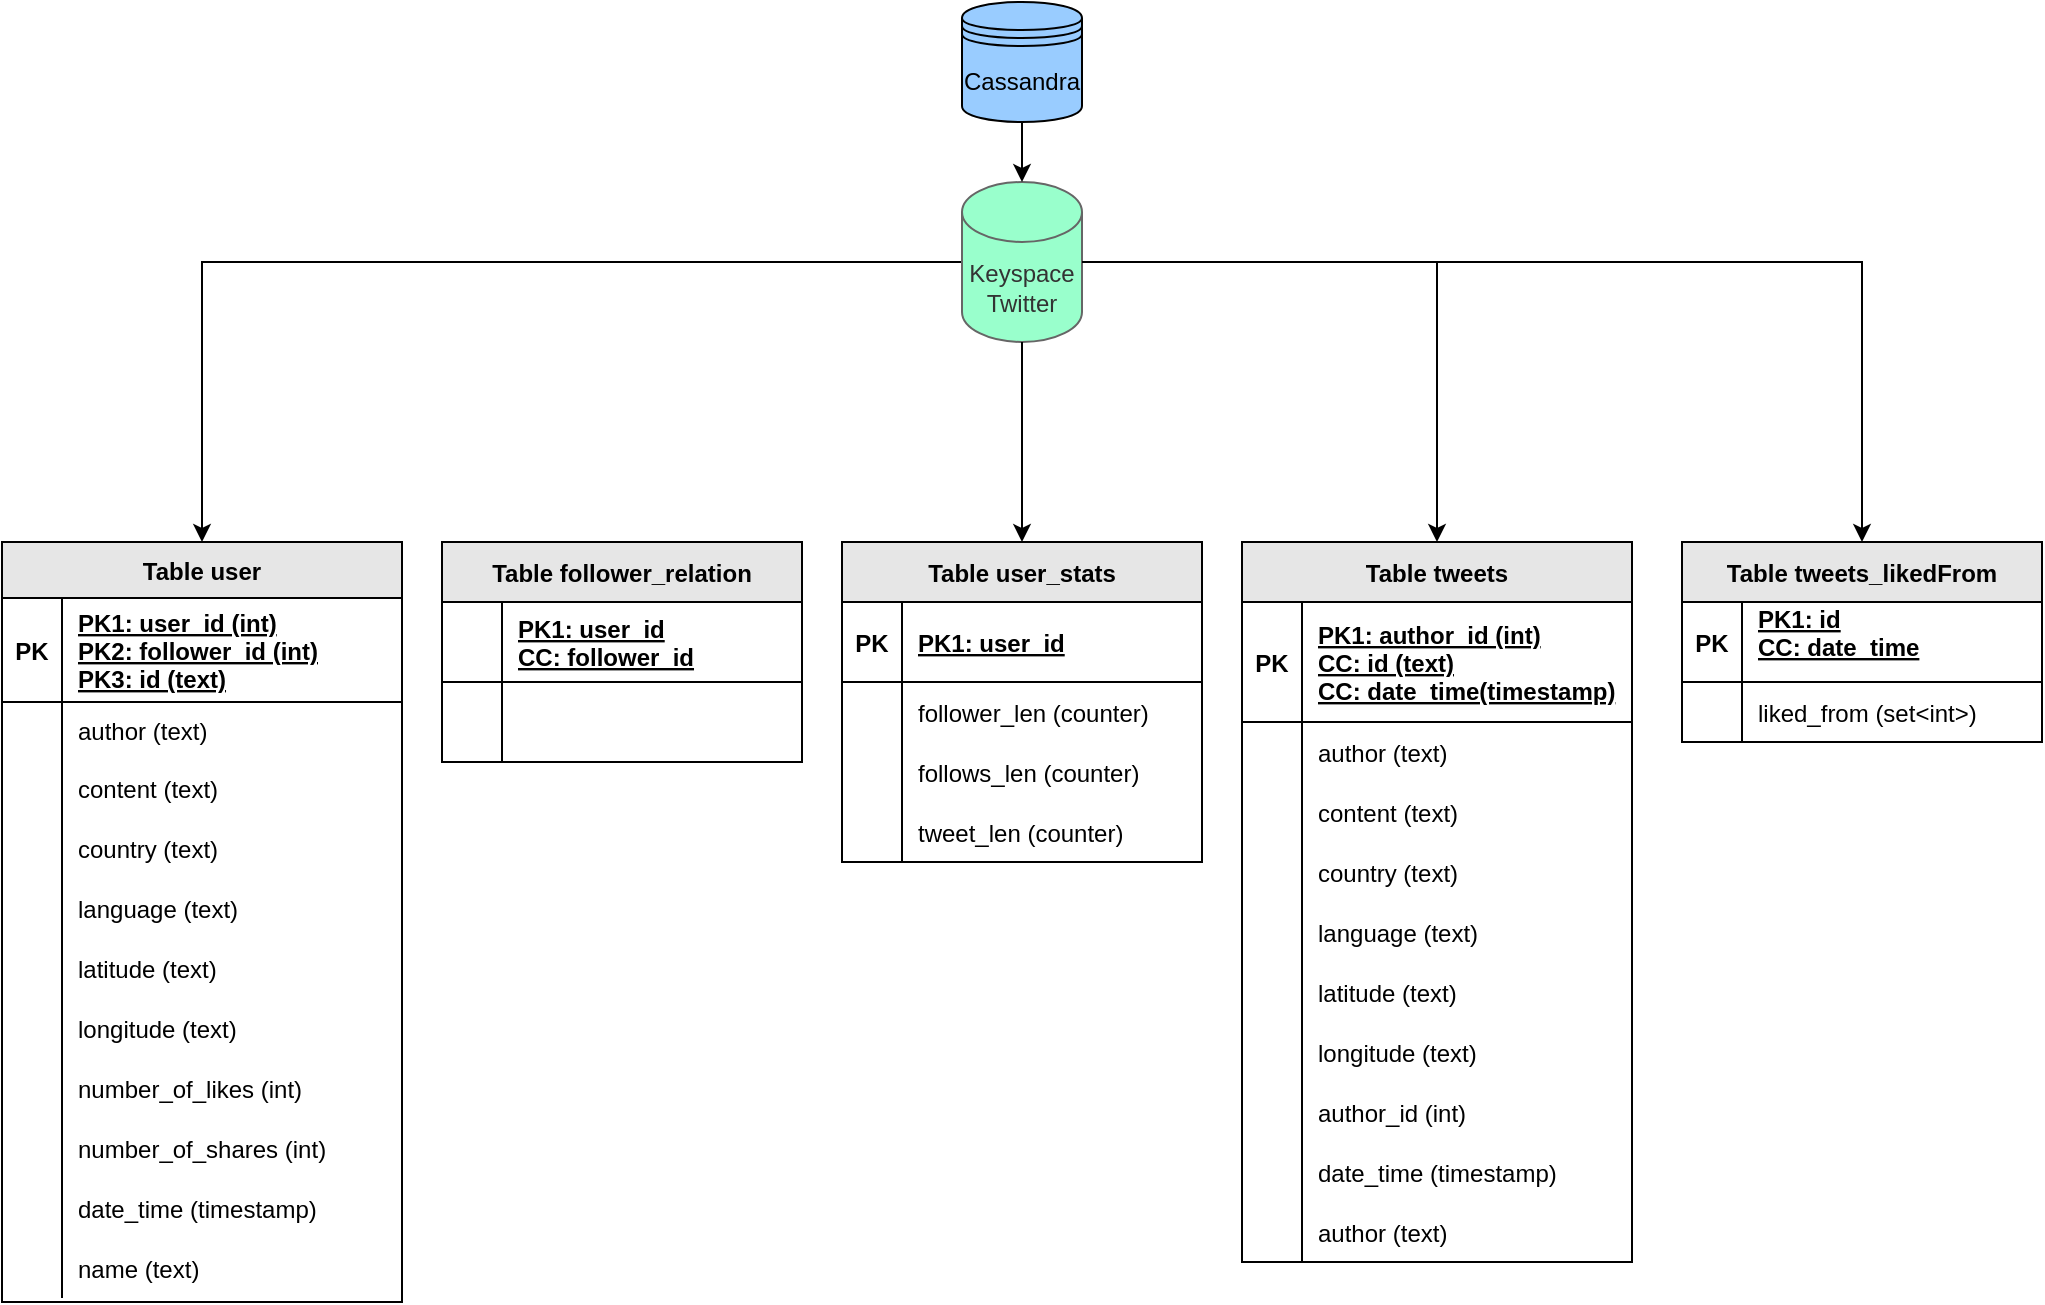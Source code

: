 <mxfile version="20.0.1" type="device" pages="2"><diagram id="uG7ZeOkbDZNB9EsdIDeJ" name="Page-1"><mxGraphModel dx="2417" dy="793" grid="1" gridSize="10" guides="1" tooltips="1" connect="1" arrows="1" fold="1" page="1" pageScale="1" pageWidth="827" pageHeight="1169" math="0" shadow="0"><root><mxCell id="0"/><mxCell id="1" parent="0"/><mxCell id="abGuBMjlv66z2_i_Jx2E-29" style="edgeStyle=orthogonalEdgeStyle;rounded=0;orthogonalLoop=1;jettySize=auto;html=1;exitX=0;exitY=0.5;exitDx=0;exitDy=0;exitPerimeter=0;entryX=0.5;entryY=0;entryDx=0;entryDy=0;" parent="1" source="abGuBMjlv66z2_i_Jx2E-1" target="abGuBMjlv66z2_i_Jx2E-15" edge="1"><mxGeometry relative="1" as="geometry"/></mxCell><mxCell id="gXndFRnX3cNERljc4eLu-20" style="edgeStyle=orthogonalEdgeStyle;rounded=0;orthogonalLoop=1;jettySize=auto;html=1;exitX=1;exitY=0.5;exitDx=0;exitDy=0;exitPerimeter=0;entryX=0.5;entryY=0;entryDx=0;entryDy=0;" edge="1" parent="1" source="abGuBMjlv66z2_i_Jx2E-1" target="gXndFRnX3cNERljc4eLu-6"><mxGeometry relative="1" as="geometry"/></mxCell><mxCell id="abGuBMjlv66z2_i_Jx2E-1" value="Keyspace&lt;br&gt;Twitter" style="shape=cylinder3;whiteSpace=wrap;html=1;boundedLbl=1;backgroundOutline=1;size=15;fillColor=#99FFCC;fontColor=#333333;strokeColor=#666666;" parent="1" vertex="1"><mxGeometry x="370" y="100" width="60" height="80" as="geometry"/></mxCell><mxCell id="gXndFRnX3cNERljc4eLu-5" style="edgeStyle=orthogonalEdgeStyle;rounded=0;orthogonalLoop=1;jettySize=auto;html=1;exitX=0.5;exitY=1;exitDx=0;exitDy=0;exitPerimeter=0;" edge="1" parent="1" source="abGuBMjlv66z2_i_Jx2E-1" target="abGuBMjlv66z2_i_Jx2E-2"><mxGeometry relative="1" as="geometry"><mxPoint x="300" y="220" as="targetPoint"/></mxGeometry></mxCell><mxCell id="abGuBMjlv66z2_i_Jx2E-2" value="Table user_stats" style="shape=table;startSize=30;container=1;collapsible=1;childLayout=tableLayout;fixedRows=1;rowLines=0;fontStyle=1;align=center;resizeLast=1;fillColor=#E6E6E6;" parent="1" vertex="1"><mxGeometry x="310" y="280" width="180" height="160" as="geometry"/></mxCell><mxCell id="abGuBMjlv66z2_i_Jx2E-3" value="" style="shape=tableRow;horizontal=0;startSize=0;swimlaneHead=0;swimlaneBody=0;fillColor=none;collapsible=0;dropTarget=0;points=[[0,0.5],[1,0.5]];portConstraint=eastwest;top=0;left=0;right=0;bottom=1;" parent="abGuBMjlv66z2_i_Jx2E-2" vertex="1"><mxGeometry y="30" width="180" height="40" as="geometry"/></mxCell><mxCell id="abGuBMjlv66z2_i_Jx2E-4" value="PK" style="shape=partialRectangle;connectable=0;fillColor=none;top=0;left=0;bottom=0;right=0;fontStyle=1;overflow=hidden;" parent="abGuBMjlv66z2_i_Jx2E-3" vertex="1"><mxGeometry width="30" height="40" as="geometry"><mxRectangle width="30" height="40" as="alternateBounds"/></mxGeometry></mxCell><mxCell id="abGuBMjlv66z2_i_Jx2E-5" value="PK1: user_id" style="shape=partialRectangle;connectable=0;fillColor=none;top=0;left=0;bottom=0;right=0;align=left;spacingLeft=6;fontStyle=5;overflow=hidden;" parent="abGuBMjlv66z2_i_Jx2E-3" vertex="1"><mxGeometry x="30" width="150" height="40" as="geometry"><mxRectangle width="150" height="40" as="alternateBounds"/></mxGeometry></mxCell><mxCell id="abGuBMjlv66z2_i_Jx2E-6" value="" style="shape=tableRow;horizontal=0;startSize=0;swimlaneHead=0;swimlaneBody=0;fillColor=none;collapsible=0;dropTarget=0;points=[[0,0.5],[1,0.5]];portConstraint=eastwest;top=0;left=0;right=0;bottom=0;" parent="abGuBMjlv66z2_i_Jx2E-2" vertex="1"><mxGeometry y="70" width="180" height="30" as="geometry"/></mxCell><mxCell id="abGuBMjlv66z2_i_Jx2E-7" value="" style="shape=partialRectangle;connectable=0;fillColor=none;top=0;left=0;bottom=0;right=0;editable=1;overflow=hidden;" parent="abGuBMjlv66z2_i_Jx2E-6" vertex="1"><mxGeometry width="30" height="30" as="geometry"><mxRectangle width="30" height="30" as="alternateBounds"/></mxGeometry></mxCell><mxCell id="abGuBMjlv66z2_i_Jx2E-8" value="follower_len (counter)" style="shape=partialRectangle;connectable=0;fillColor=none;top=0;left=0;bottom=0;right=0;align=left;spacingLeft=6;overflow=hidden;" parent="abGuBMjlv66z2_i_Jx2E-6" vertex="1"><mxGeometry x="30" width="150" height="30" as="geometry"><mxRectangle width="150" height="30" as="alternateBounds"/></mxGeometry></mxCell><mxCell id="gXndFRnX3cNERljc4eLu-49" value="" style="shape=tableRow;horizontal=0;startSize=0;swimlaneHead=0;swimlaneBody=0;fillColor=none;collapsible=0;dropTarget=0;points=[[0,0.5],[1,0.5]];portConstraint=eastwest;top=0;left=0;right=0;bottom=0;" vertex="1" parent="abGuBMjlv66z2_i_Jx2E-2"><mxGeometry y="100" width="180" height="30" as="geometry"/></mxCell><mxCell id="gXndFRnX3cNERljc4eLu-50" value="" style="shape=partialRectangle;connectable=0;fillColor=none;top=0;left=0;bottom=0;right=0;editable=1;overflow=hidden;" vertex="1" parent="gXndFRnX3cNERljc4eLu-49"><mxGeometry width="30" height="30" as="geometry"><mxRectangle width="30" height="30" as="alternateBounds"/></mxGeometry></mxCell><mxCell id="gXndFRnX3cNERljc4eLu-51" value="follows_len (counter)" style="shape=partialRectangle;connectable=0;fillColor=none;top=0;left=0;bottom=0;right=0;align=left;spacingLeft=6;overflow=hidden;" vertex="1" parent="gXndFRnX3cNERljc4eLu-49"><mxGeometry x="30" width="150" height="30" as="geometry"><mxRectangle width="150" height="30" as="alternateBounds"/></mxGeometry></mxCell><mxCell id="gXndFRnX3cNERljc4eLu-52" value="" style="shape=tableRow;horizontal=0;startSize=0;swimlaneHead=0;swimlaneBody=0;fillColor=none;collapsible=0;dropTarget=0;points=[[0,0.5],[1,0.5]];portConstraint=eastwest;top=0;left=0;right=0;bottom=0;" vertex="1" parent="abGuBMjlv66z2_i_Jx2E-2"><mxGeometry y="130" width="180" height="30" as="geometry"/></mxCell><mxCell id="gXndFRnX3cNERljc4eLu-53" value="" style="shape=partialRectangle;connectable=0;fillColor=none;top=0;left=0;bottom=0;right=0;editable=1;overflow=hidden;" vertex="1" parent="gXndFRnX3cNERljc4eLu-52"><mxGeometry width="30" height="30" as="geometry"><mxRectangle width="30" height="30" as="alternateBounds"/></mxGeometry></mxCell><mxCell id="gXndFRnX3cNERljc4eLu-54" value="tweet_len (counter)" style="shape=partialRectangle;connectable=0;fillColor=none;top=0;left=0;bottom=0;right=0;align=left;spacingLeft=6;overflow=hidden;" vertex="1" parent="gXndFRnX3cNERljc4eLu-52"><mxGeometry x="30" width="150" height="30" as="geometry"><mxRectangle width="150" height="30" as="alternateBounds"/></mxGeometry></mxCell><mxCell id="abGuBMjlv66z2_i_Jx2E-15" value="Table user" style="shape=table;startSize=28;container=1;collapsible=1;childLayout=tableLayout;fixedRows=1;rowLines=0;fontStyle=1;align=center;resizeLast=1;fillColor=#E6E6E6;arcSize=15;resizeHeight=1;autosize=1;rounded=0;" parent="1" vertex="1"><mxGeometry x="-110" y="280" width="200" height="380" as="geometry"/></mxCell><mxCell id="abGuBMjlv66z2_i_Jx2E-16" value="" style="shape=tableRow;horizontal=0;startSize=0;swimlaneHead=0;swimlaneBody=0;fillColor=none;collapsible=0;dropTarget=0;points=[[0,0.5],[1,0.5]];portConstraint=eastwest;top=0;left=0;right=0;bottom=1;" parent="abGuBMjlv66z2_i_Jx2E-15" vertex="1"><mxGeometry y="28" width="200" height="52" as="geometry"/></mxCell><mxCell id="abGuBMjlv66z2_i_Jx2E-17" value="PK" style="shape=partialRectangle;connectable=0;fillColor=none;top=0;left=0;bottom=0;right=0;fontStyle=1;overflow=hidden;" parent="abGuBMjlv66z2_i_Jx2E-16" vertex="1"><mxGeometry width="30" height="52" as="geometry"><mxRectangle width="30" height="52" as="alternateBounds"/></mxGeometry></mxCell><mxCell id="abGuBMjlv66z2_i_Jx2E-18" value="PK1: user_id (int)&#xA;PK2: follower_id (int)&#xA;PK3: id (text)" style="shape=partialRectangle;connectable=0;fillColor=none;top=0;left=0;bottom=0;right=0;align=left;spacingLeft=6;fontStyle=5;overflow=hidden;" parent="abGuBMjlv66z2_i_Jx2E-16" vertex="1"><mxGeometry x="30" width="170" height="52" as="geometry"><mxRectangle width="170" height="52" as="alternateBounds"/></mxGeometry></mxCell><mxCell id="abGuBMjlv66z2_i_Jx2E-19" value="" style="shape=tableRow;horizontal=0;startSize=0;swimlaneHead=0;swimlaneBody=0;fillColor=none;collapsible=0;dropTarget=0;points=[[0,0.5],[1,0.5]];portConstraint=eastwest;top=0;left=0;right=0;bottom=0;" parent="abGuBMjlv66z2_i_Jx2E-15" vertex="1"><mxGeometry y="80" width="200" height="28" as="geometry"/></mxCell><mxCell id="abGuBMjlv66z2_i_Jx2E-20" value="" style="shape=partialRectangle;connectable=0;fillColor=none;top=0;left=0;bottom=0;right=0;editable=1;overflow=hidden;" parent="abGuBMjlv66z2_i_Jx2E-19" vertex="1"><mxGeometry width="30" height="28" as="geometry"><mxRectangle width="30" height="28" as="alternateBounds"/></mxGeometry></mxCell><mxCell id="abGuBMjlv66z2_i_Jx2E-21" value="author (text)" style="shape=partialRectangle;connectable=0;fillColor=none;top=0;left=0;bottom=0;right=0;align=left;spacingLeft=6;overflow=hidden;" parent="abGuBMjlv66z2_i_Jx2E-19" vertex="1"><mxGeometry x="30" width="170" height="28" as="geometry"><mxRectangle width="170" height="28" as="alternateBounds"/></mxGeometry></mxCell><mxCell id="abGuBMjlv66z2_i_Jx2E-22" value="" style="shape=tableRow;horizontal=0;startSize=0;swimlaneHead=0;swimlaneBody=0;fillColor=none;collapsible=0;dropTarget=0;points=[[0,0.5],[1,0.5]];portConstraint=eastwest;top=0;left=0;right=0;bottom=0;" parent="abGuBMjlv66z2_i_Jx2E-15" vertex="1"><mxGeometry y="108" width="200" height="30" as="geometry"/></mxCell><mxCell id="abGuBMjlv66z2_i_Jx2E-23" value="" style="shape=partialRectangle;connectable=0;fillColor=none;top=0;left=0;bottom=0;right=0;editable=1;overflow=hidden;" parent="abGuBMjlv66z2_i_Jx2E-22" vertex="1"><mxGeometry width="30" height="30" as="geometry"><mxRectangle width="30" height="30" as="alternateBounds"/></mxGeometry></mxCell><mxCell id="abGuBMjlv66z2_i_Jx2E-24" value="content (text)" style="shape=partialRectangle;connectable=0;fillColor=none;top=0;left=0;bottom=0;right=0;align=left;spacingLeft=6;overflow=hidden;" parent="abGuBMjlv66z2_i_Jx2E-22" vertex="1"><mxGeometry x="30" width="170" height="30" as="geometry"><mxRectangle width="170" height="30" as="alternateBounds"/></mxGeometry></mxCell><mxCell id="abGuBMjlv66z2_i_Jx2E-25" value="" style="shape=tableRow;horizontal=0;startSize=0;swimlaneHead=0;swimlaneBody=0;fillColor=none;collapsible=0;dropTarget=0;points=[[0,0.5],[1,0.5]];portConstraint=eastwest;top=0;left=0;right=0;bottom=0;" parent="abGuBMjlv66z2_i_Jx2E-15" vertex="1"><mxGeometry y="138" width="200" height="30" as="geometry"/></mxCell><mxCell id="abGuBMjlv66z2_i_Jx2E-26" value="" style="shape=partialRectangle;connectable=0;fillColor=none;top=0;left=0;bottom=0;right=0;editable=1;overflow=hidden;" parent="abGuBMjlv66z2_i_Jx2E-25" vertex="1"><mxGeometry width="30" height="30" as="geometry"><mxRectangle width="30" height="30" as="alternateBounds"/></mxGeometry></mxCell><mxCell id="abGuBMjlv66z2_i_Jx2E-27" value="country (text)" style="shape=partialRectangle;connectable=0;fillColor=none;top=0;left=0;bottom=0;right=0;align=left;spacingLeft=6;overflow=hidden;" parent="abGuBMjlv66z2_i_Jx2E-25" vertex="1"><mxGeometry x="30" width="170" height="30" as="geometry"><mxRectangle width="170" height="30" as="alternateBounds"/></mxGeometry></mxCell><mxCell id="c8yyJQMXLY9WBPUV-zue-21" value="" style="shape=tableRow;horizontal=0;startSize=0;swimlaneHead=0;swimlaneBody=0;fillColor=none;collapsible=0;dropTarget=0;points=[[0,0.5],[1,0.5]];portConstraint=eastwest;top=0;left=0;right=0;bottom=0;" parent="abGuBMjlv66z2_i_Jx2E-15" vertex="1"><mxGeometry y="168" width="200" height="30" as="geometry"/></mxCell><mxCell id="c8yyJQMXLY9WBPUV-zue-22" value="" style="shape=partialRectangle;connectable=0;fillColor=none;top=0;left=0;bottom=0;right=0;editable=1;overflow=hidden;" parent="c8yyJQMXLY9WBPUV-zue-21" vertex="1"><mxGeometry width="30" height="30" as="geometry"><mxRectangle width="30" height="30" as="alternateBounds"/></mxGeometry></mxCell><mxCell id="c8yyJQMXLY9WBPUV-zue-23" value="language (text)" style="shape=partialRectangle;connectable=0;fillColor=none;top=0;left=0;bottom=0;right=0;align=left;spacingLeft=6;overflow=hidden;" parent="c8yyJQMXLY9WBPUV-zue-21" vertex="1"><mxGeometry x="30" width="170" height="30" as="geometry"><mxRectangle width="170" height="30" as="alternateBounds"/></mxGeometry></mxCell><mxCell id="c8yyJQMXLY9WBPUV-zue-24" value="" style="shape=tableRow;horizontal=0;startSize=0;swimlaneHead=0;swimlaneBody=0;fillColor=none;collapsible=0;dropTarget=0;points=[[0,0.5],[1,0.5]];portConstraint=eastwest;top=0;left=0;right=0;bottom=0;" parent="abGuBMjlv66z2_i_Jx2E-15" vertex="1"><mxGeometry y="198" width="200" height="30" as="geometry"/></mxCell><mxCell id="c8yyJQMXLY9WBPUV-zue-25" value="" style="shape=partialRectangle;connectable=0;fillColor=none;top=0;left=0;bottom=0;right=0;editable=1;overflow=hidden;" parent="c8yyJQMXLY9WBPUV-zue-24" vertex="1"><mxGeometry width="30" height="30" as="geometry"><mxRectangle width="30" height="30" as="alternateBounds"/></mxGeometry></mxCell><mxCell id="c8yyJQMXLY9WBPUV-zue-26" value="latitude (text)" style="shape=partialRectangle;connectable=0;fillColor=none;top=0;left=0;bottom=0;right=0;align=left;spacingLeft=6;overflow=hidden;" parent="c8yyJQMXLY9WBPUV-zue-24" vertex="1"><mxGeometry x="30" width="170" height="30" as="geometry"><mxRectangle width="170" height="30" as="alternateBounds"/></mxGeometry></mxCell><mxCell id="c8yyJQMXLY9WBPUV-zue-27" value="" style="shape=tableRow;horizontal=0;startSize=0;swimlaneHead=0;swimlaneBody=0;fillColor=none;collapsible=0;dropTarget=0;points=[[0,0.5],[1,0.5]];portConstraint=eastwest;top=0;left=0;right=0;bottom=0;resizeHeight=1;" parent="abGuBMjlv66z2_i_Jx2E-15" vertex="1"><mxGeometry y="228" width="200" height="30" as="geometry"/></mxCell><mxCell id="c8yyJQMXLY9WBPUV-zue-28" value="" style="shape=partialRectangle;connectable=0;fillColor=none;top=0;left=0;bottom=0;right=0;editable=1;overflow=hidden;" parent="c8yyJQMXLY9WBPUV-zue-27" vertex="1"><mxGeometry width="30" height="30" as="geometry"><mxRectangle width="30" height="30" as="alternateBounds"/></mxGeometry></mxCell><mxCell id="c8yyJQMXLY9WBPUV-zue-29" value="longitude (text)" style="shape=partialRectangle;connectable=0;fillColor=none;top=0;left=0;bottom=0;right=0;align=left;spacingLeft=6;overflow=hidden;" parent="c8yyJQMXLY9WBPUV-zue-27" vertex="1"><mxGeometry x="30" width="170" height="30" as="geometry"><mxRectangle width="170" height="30" as="alternateBounds"/></mxGeometry></mxCell><mxCell id="c8yyJQMXLY9WBPUV-zue-30" value="" style="shape=tableRow;horizontal=0;startSize=0;swimlaneHead=0;swimlaneBody=0;fillColor=none;collapsible=0;dropTarget=0;points=[[0,0.5],[1,0.5]];portConstraint=eastwest;top=0;left=0;right=0;bottom=0;resizeHeight=1;" parent="abGuBMjlv66z2_i_Jx2E-15" vertex="1"><mxGeometry y="258" width="200" height="30" as="geometry"/></mxCell><mxCell id="c8yyJQMXLY9WBPUV-zue-31" value="" style="shape=partialRectangle;connectable=0;fillColor=none;top=0;left=0;bottom=0;right=0;editable=1;overflow=hidden;" parent="c8yyJQMXLY9WBPUV-zue-30" vertex="1"><mxGeometry width="30" height="30" as="geometry"><mxRectangle width="30" height="30" as="alternateBounds"/></mxGeometry></mxCell><mxCell id="c8yyJQMXLY9WBPUV-zue-32" value="number_of_likes (int)" style="shape=partialRectangle;connectable=0;fillColor=none;top=0;left=0;bottom=0;right=0;align=left;spacingLeft=6;overflow=hidden;" parent="c8yyJQMXLY9WBPUV-zue-30" vertex="1"><mxGeometry x="30" width="170" height="30" as="geometry"><mxRectangle width="170" height="30" as="alternateBounds"/></mxGeometry></mxCell><mxCell id="c8yyJQMXLY9WBPUV-zue-33" value="" style="shape=tableRow;horizontal=0;startSize=0;swimlaneHead=0;swimlaneBody=0;fillColor=none;collapsible=0;dropTarget=0;points=[[0,0.5],[1,0.5]];portConstraint=eastwest;top=0;left=0;right=0;bottom=0;resizeHeight=1;" parent="abGuBMjlv66z2_i_Jx2E-15" vertex="1"><mxGeometry y="288" width="200" height="30" as="geometry"/></mxCell><mxCell id="c8yyJQMXLY9WBPUV-zue-34" value="" style="shape=partialRectangle;connectable=0;fillColor=none;top=0;left=0;bottom=0;right=0;editable=1;overflow=hidden;" parent="c8yyJQMXLY9WBPUV-zue-33" vertex="1"><mxGeometry width="30" height="30" as="geometry"><mxRectangle width="30" height="30" as="alternateBounds"/></mxGeometry></mxCell><mxCell id="c8yyJQMXLY9WBPUV-zue-35" value="number_of_shares (int)" style="shape=partialRectangle;connectable=0;fillColor=none;top=0;left=0;bottom=0;right=0;align=left;spacingLeft=6;overflow=hidden;" parent="c8yyJQMXLY9WBPUV-zue-33" vertex="1"><mxGeometry x="30" width="170" height="30" as="geometry"><mxRectangle width="170" height="30" as="alternateBounds"/></mxGeometry></mxCell><mxCell id="gXndFRnX3cNERljc4eLu-121" value="" style="shape=tableRow;horizontal=0;startSize=0;swimlaneHead=0;swimlaneBody=0;fillColor=none;collapsible=0;dropTarget=0;points=[[0,0.5],[1,0.5]];portConstraint=eastwest;top=0;left=0;right=0;bottom=0;resizeHeight=1;" vertex="1" parent="abGuBMjlv66z2_i_Jx2E-15"><mxGeometry y="318" width="200" height="30" as="geometry"/></mxCell><mxCell id="gXndFRnX3cNERljc4eLu-122" value="" style="shape=partialRectangle;connectable=0;fillColor=none;top=0;left=0;bottom=0;right=0;editable=1;overflow=hidden;" vertex="1" parent="gXndFRnX3cNERljc4eLu-121"><mxGeometry width="30" height="30" as="geometry"><mxRectangle width="30" height="30" as="alternateBounds"/></mxGeometry></mxCell><mxCell id="gXndFRnX3cNERljc4eLu-123" value="date_time (timestamp)" style="shape=partialRectangle;connectable=0;fillColor=none;top=0;left=0;bottom=0;right=0;align=left;spacingLeft=6;overflow=hidden;" vertex="1" parent="gXndFRnX3cNERljc4eLu-121"><mxGeometry x="30" width="170" height="30" as="geometry"><mxRectangle width="170" height="30" as="alternateBounds"/></mxGeometry></mxCell><mxCell id="gXndFRnX3cNERljc4eLu-127" value="" style="shape=tableRow;horizontal=0;startSize=0;swimlaneHead=0;swimlaneBody=0;fillColor=none;collapsible=0;dropTarget=0;points=[[0,0.5],[1,0.5]];portConstraint=eastwest;top=0;left=0;right=0;bottom=0;resizeHeight=1;" vertex="1" parent="abGuBMjlv66z2_i_Jx2E-15"><mxGeometry y="348" width="200" height="30" as="geometry"/></mxCell><mxCell id="gXndFRnX3cNERljc4eLu-128" value="" style="shape=partialRectangle;connectable=0;fillColor=none;top=0;left=0;bottom=0;right=0;editable=1;overflow=hidden;" vertex="1" parent="gXndFRnX3cNERljc4eLu-127"><mxGeometry width="30" height="30" as="geometry"><mxRectangle width="30" height="30" as="alternateBounds"/></mxGeometry></mxCell><mxCell id="gXndFRnX3cNERljc4eLu-129" value="name (text)" style="shape=partialRectangle;connectable=0;fillColor=none;top=0;left=0;bottom=0;right=0;align=left;spacingLeft=6;overflow=hidden;" vertex="1" parent="gXndFRnX3cNERljc4eLu-127"><mxGeometry x="30" width="170" height="30" as="geometry"><mxRectangle width="170" height="30" as="alternateBounds"/></mxGeometry></mxCell><mxCell id="3" value="" style="edgeStyle=none;html=1;" parent="1" source="2" target="abGuBMjlv66z2_i_Jx2E-1" edge="1"><mxGeometry relative="1" as="geometry"/></mxCell><mxCell id="2" value="Cassandra" style="shape=datastore;whiteSpace=wrap;html=1;fillColor=#99CCFF;" parent="1" vertex="1"><mxGeometry x="370" y="10" width="60" height="60" as="geometry"/></mxCell><mxCell id="c8yyJQMXLY9WBPUV-zue-3" value="" style="shape=partialRectangle;connectable=0;fillColor=none;top=0;left=0;bottom=0;right=0;editable=1;overflow=hidden;" parent="1" vertex="1"><mxGeometry x="510" y="470" width="30" height="30" as="geometry"><mxRectangle width="30" height="30" as="alternateBounds"/></mxGeometry></mxCell><mxCell id="gXndFRnX3cNERljc4eLu-6" value="Table tweets" style="shape=table;startSize=30;container=1;collapsible=1;childLayout=tableLayout;fixedRows=1;rowLines=0;fontStyle=1;align=center;resizeLast=1;fillColor=#E6E6E6;" vertex="1" parent="1"><mxGeometry x="510" y="280" width="195" height="360" as="geometry"/></mxCell><mxCell id="gXndFRnX3cNERljc4eLu-7" value="" style="shape=tableRow;horizontal=0;startSize=0;swimlaneHead=0;swimlaneBody=0;fillColor=none;collapsible=0;dropTarget=0;points=[[0,0.5],[1,0.5]];portConstraint=eastwest;top=0;left=0;right=0;bottom=1;" vertex="1" parent="gXndFRnX3cNERljc4eLu-6"><mxGeometry y="30" width="195" height="60" as="geometry"/></mxCell><mxCell id="gXndFRnX3cNERljc4eLu-8" value="PK" style="shape=partialRectangle;connectable=0;fillColor=none;top=0;left=0;bottom=0;right=0;fontStyle=1;overflow=hidden;" vertex="1" parent="gXndFRnX3cNERljc4eLu-7"><mxGeometry width="30" height="60" as="geometry"><mxRectangle width="30" height="60" as="alternateBounds"/></mxGeometry></mxCell><mxCell id="gXndFRnX3cNERljc4eLu-9" value="PK1: author_id (int)&#xA;CC: id (text)&#xA;CC: date_time(timestamp)" style="shape=partialRectangle;connectable=0;fillColor=none;top=0;left=0;bottom=0;right=0;align=left;spacingLeft=6;fontStyle=5;overflow=hidden;" vertex="1" parent="gXndFRnX3cNERljc4eLu-7"><mxGeometry x="30" width="165" height="60" as="geometry"><mxRectangle width="165" height="60" as="alternateBounds"/></mxGeometry></mxCell><mxCell id="gXndFRnX3cNERljc4eLu-10" value="" style="shape=tableRow;horizontal=0;startSize=0;swimlaneHead=0;swimlaneBody=0;fillColor=none;collapsible=0;dropTarget=0;points=[[0,0.5],[1,0.5]];portConstraint=eastwest;top=0;left=0;right=0;bottom=0;" vertex="1" parent="gXndFRnX3cNERljc4eLu-6"><mxGeometry y="90" width="195" height="30" as="geometry"/></mxCell><mxCell id="gXndFRnX3cNERljc4eLu-11" value="" style="shape=partialRectangle;connectable=0;fillColor=none;top=0;left=0;bottom=0;right=0;editable=1;overflow=hidden;" vertex="1" parent="gXndFRnX3cNERljc4eLu-10"><mxGeometry width="30" height="30" as="geometry"><mxRectangle width="30" height="30" as="alternateBounds"/></mxGeometry></mxCell><mxCell id="gXndFRnX3cNERljc4eLu-12" value="author (text)" style="shape=partialRectangle;connectable=0;fillColor=none;top=0;left=0;bottom=0;right=0;align=left;spacingLeft=6;overflow=hidden;" vertex="1" parent="gXndFRnX3cNERljc4eLu-10"><mxGeometry x="30" width="165" height="30" as="geometry"><mxRectangle width="165" height="30" as="alternateBounds"/></mxGeometry></mxCell><mxCell id="gXndFRnX3cNERljc4eLu-63" value="" style="shape=tableRow;horizontal=0;startSize=0;swimlaneHead=0;swimlaneBody=0;fillColor=none;collapsible=0;dropTarget=0;points=[[0,0.5],[1,0.5]];portConstraint=eastwest;top=0;left=0;right=0;bottom=0;" vertex="1" parent="gXndFRnX3cNERljc4eLu-6"><mxGeometry y="120" width="195" height="30" as="geometry"/></mxCell><mxCell id="gXndFRnX3cNERljc4eLu-64" value="" style="shape=partialRectangle;connectable=0;fillColor=none;top=0;left=0;bottom=0;right=0;editable=1;overflow=hidden;" vertex="1" parent="gXndFRnX3cNERljc4eLu-63"><mxGeometry width="30" height="30" as="geometry"><mxRectangle width="30" height="30" as="alternateBounds"/></mxGeometry></mxCell><mxCell id="gXndFRnX3cNERljc4eLu-65" value="content (text)" style="shape=partialRectangle;connectable=0;fillColor=none;top=0;left=0;bottom=0;right=0;align=left;spacingLeft=6;overflow=hidden;" vertex="1" parent="gXndFRnX3cNERljc4eLu-63"><mxGeometry x="30" width="165" height="30" as="geometry"><mxRectangle width="165" height="30" as="alternateBounds"/></mxGeometry></mxCell><mxCell id="gXndFRnX3cNERljc4eLu-66" value="" style="shape=tableRow;horizontal=0;startSize=0;swimlaneHead=0;swimlaneBody=0;fillColor=none;collapsible=0;dropTarget=0;points=[[0,0.5],[1,0.5]];portConstraint=eastwest;top=0;left=0;right=0;bottom=0;" vertex="1" parent="gXndFRnX3cNERljc4eLu-6"><mxGeometry y="150" width="195" height="30" as="geometry"/></mxCell><mxCell id="gXndFRnX3cNERljc4eLu-67" value="" style="shape=partialRectangle;connectable=0;fillColor=none;top=0;left=0;bottom=0;right=0;editable=1;overflow=hidden;" vertex="1" parent="gXndFRnX3cNERljc4eLu-66"><mxGeometry width="30" height="30" as="geometry"><mxRectangle width="30" height="30" as="alternateBounds"/></mxGeometry></mxCell><mxCell id="gXndFRnX3cNERljc4eLu-68" value="country (text)" style="shape=partialRectangle;connectable=0;fillColor=none;top=0;left=0;bottom=0;right=0;align=left;spacingLeft=6;overflow=hidden;" vertex="1" parent="gXndFRnX3cNERljc4eLu-66"><mxGeometry x="30" width="165" height="30" as="geometry"><mxRectangle width="165" height="30" as="alternateBounds"/></mxGeometry></mxCell><mxCell id="gXndFRnX3cNERljc4eLu-69" value="" style="shape=tableRow;horizontal=0;startSize=0;swimlaneHead=0;swimlaneBody=0;fillColor=none;collapsible=0;dropTarget=0;points=[[0,0.5],[1,0.5]];portConstraint=eastwest;top=0;left=0;right=0;bottom=0;" vertex="1" parent="gXndFRnX3cNERljc4eLu-6"><mxGeometry y="180" width="195" height="30" as="geometry"/></mxCell><mxCell id="gXndFRnX3cNERljc4eLu-70" value="" style="shape=partialRectangle;connectable=0;fillColor=none;top=0;left=0;bottom=0;right=0;editable=1;overflow=hidden;" vertex="1" parent="gXndFRnX3cNERljc4eLu-69"><mxGeometry width="30" height="30" as="geometry"><mxRectangle width="30" height="30" as="alternateBounds"/></mxGeometry></mxCell><mxCell id="gXndFRnX3cNERljc4eLu-71" value="language (text)" style="shape=partialRectangle;connectable=0;fillColor=none;top=0;left=0;bottom=0;right=0;align=left;spacingLeft=6;overflow=hidden;" vertex="1" parent="gXndFRnX3cNERljc4eLu-69"><mxGeometry x="30" width="165" height="30" as="geometry"><mxRectangle width="165" height="30" as="alternateBounds"/></mxGeometry></mxCell><mxCell id="gXndFRnX3cNERljc4eLu-72" value="" style="shape=tableRow;horizontal=0;startSize=0;swimlaneHead=0;swimlaneBody=0;fillColor=none;collapsible=0;dropTarget=0;points=[[0,0.5],[1,0.5]];portConstraint=eastwest;top=0;left=0;right=0;bottom=0;" vertex="1" parent="gXndFRnX3cNERljc4eLu-6"><mxGeometry y="210" width="195" height="30" as="geometry"/></mxCell><mxCell id="gXndFRnX3cNERljc4eLu-73" value="" style="shape=partialRectangle;connectable=0;fillColor=none;top=0;left=0;bottom=0;right=0;editable=1;overflow=hidden;" vertex="1" parent="gXndFRnX3cNERljc4eLu-72"><mxGeometry width="30" height="30" as="geometry"><mxRectangle width="30" height="30" as="alternateBounds"/></mxGeometry></mxCell><mxCell id="gXndFRnX3cNERljc4eLu-74" value="latitude (text)" style="shape=partialRectangle;connectable=0;fillColor=none;top=0;left=0;bottom=0;right=0;align=left;spacingLeft=6;overflow=hidden;" vertex="1" parent="gXndFRnX3cNERljc4eLu-72"><mxGeometry x="30" width="165" height="30" as="geometry"><mxRectangle width="165" height="30" as="alternateBounds"/></mxGeometry></mxCell><mxCell id="gXndFRnX3cNERljc4eLu-75" value="" style="shape=tableRow;horizontal=0;startSize=0;swimlaneHead=0;swimlaneBody=0;fillColor=none;collapsible=0;dropTarget=0;points=[[0,0.5],[1,0.5]];portConstraint=eastwest;top=0;left=0;right=0;bottom=0;" vertex="1" parent="gXndFRnX3cNERljc4eLu-6"><mxGeometry y="240" width="195" height="30" as="geometry"/></mxCell><mxCell id="gXndFRnX3cNERljc4eLu-76" value="" style="shape=partialRectangle;connectable=0;fillColor=none;top=0;left=0;bottom=0;right=0;editable=1;overflow=hidden;" vertex="1" parent="gXndFRnX3cNERljc4eLu-75"><mxGeometry width="30" height="30" as="geometry"><mxRectangle width="30" height="30" as="alternateBounds"/></mxGeometry></mxCell><mxCell id="gXndFRnX3cNERljc4eLu-77" value="longitude (text)" style="shape=partialRectangle;connectable=0;fillColor=none;top=0;left=0;bottom=0;right=0;align=left;spacingLeft=6;overflow=hidden;" vertex="1" parent="gXndFRnX3cNERljc4eLu-75"><mxGeometry x="30" width="165" height="30" as="geometry"><mxRectangle width="165" height="30" as="alternateBounds"/></mxGeometry></mxCell><mxCell id="gXndFRnX3cNERljc4eLu-81" value="" style="shape=tableRow;horizontal=0;startSize=0;swimlaneHead=0;swimlaneBody=0;fillColor=none;collapsible=0;dropTarget=0;points=[[0,0.5],[1,0.5]];portConstraint=eastwest;top=0;left=0;right=0;bottom=0;" vertex="1" parent="gXndFRnX3cNERljc4eLu-6"><mxGeometry y="270" width="195" height="30" as="geometry"/></mxCell><mxCell id="gXndFRnX3cNERljc4eLu-82" value="" style="shape=partialRectangle;connectable=0;fillColor=none;top=0;left=0;bottom=0;right=0;editable=1;overflow=hidden;" vertex="1" parent="gXndFRnX3cNERljc4eLu-81"><mxGeometry width="30" height="30" as="geometry"><mxRectangle width="30" height="30" as="alternateBounds"/></mxGeometry></mxCell><mxCell id="gXndFRnX3cNERljc4eLu-83" value="author_id (int)" style="shape=partialRectangle;connectable=0;fillColor=none;top=0;left=0;bottom=0;right=0;align=left;spacingLeft=6;overflow=hidden;" vertex="1" parent="gXndFRnX3cNERljc4eLu-81"><mxGeometry x="30" width="165" height="30" as="geometry"><mxRectangle width="165" height="30" as="alternateBounds"/></mxGeometry></mxCell><mxCell id="gXndFRnX3cNERljc4eLu-84" value="" style="shape=tableRow;horizontal=0;startSize=0;swimlaneHead=0;swimlaneBody=0;fillColor=none;collapsible=0;dropTarget=0;points=[[0,0.5],[1,0.5]];portConstraint=eastwest;top=0;left=0;right=0;bottom=0;" vertex="1" parent="gXndFRnX3cNERljc4eLu-6"><mxGeometry y="300" width="195" height="30" as="geometry"/></mxCell><mxCell id="gXndFRnX3cNERljc4eLu-85" value="" style="shape=partialRectangle;connectable=0;fillColor=none;top=0;left=0;bottom=0;right=0;editable=1;overflow=hidden;" vertex="1" parent="gXndFRnX3cNERljc4eLu-84"><mxGeometry width="30" height="30" as="geometry"><mxRectangle width="30" height="30" as="alternateBounds"/></mxGeometry></mxCell><mxCell id="gXndFRnX3cNERljc4eLu-86" value="date_time (timestamp)" style="shape=partialRectangle;connectable=0;fillColor=none;top=0;left=0;bottom=0;right=0;align=left;spacingLeft=6;overflow=hidden;" vertex="1" parent="gXndFRnX3cNERljc4eLu-84"><mxGeometry x="30" width="165" height="30" as="geometry"><mxRectangle width="165" height="30" as="alternateBounds"/></mxGeometry></mxCell><mxCell id="gXndFRnX3cNERljc4eLu-124" value="" style="shape=tableRow;horizontal=0;startSize=0;swimlaneHead=0;swimlaneBody=0;fillColor=none;collapsible=0;dropTarget=0;points=[[0,0.5],[1,0.5]];portConstraint=eastwest;top=0;left=0;right=0;bottom=0;" vertex="1" parent="gXndFRnX3cNERljc4eLu-6"><mxGeometry y="330" width="195" height="30" as="geometry"/></mxCell><mxCell id="gXndFRnX3cNERljc4eLu-125" value="" style="shape=partialRectangle;connectable=0;fillColor=none;top=0;left=0;bottom=0;right=0;editable=1;overflow=hidden;" vertex="1" parent="gXndFRnX3cNERljc4eLu-124"><mxGeometry width="30" height="30" as="geometry"><mxRectangle width="30" height="30" as="alternateBounds"/></mxGeometry></mxCell><mxCell id="gXndFRnX3cNERljc4eLu-126" value="author (text)" style="shape=partialRectangle;connectable=0;fillColor=none;top=0;left=0;bottom=0;right=0;align=left;spacingLeft=6;overflow=hidden;" vertex="1" parent="gXndFRnX3cNERljc4eLu-124"><mxGeometry x="30" width="165" height="30" as="geometry"><mxRectangle width="165" height="30" as="alternateBounds"/></mxGeometry></mxCell><mxCell id="gXndFRnX3cNERljc4eLu-21" style="edgeStyle=orthogonalEdgeStyle;rounded=0;orthogonalLoop=1;jettySize=auto;html=1;exitX=1;exitY=0.5;exitDx=0;exitDy=0;exitPerimeter=0;entryX=0.5;entryY=0;entryDx=0;entryDy=0;" edge="1" parent="1" source="abGuBMjlv66z2_i_Jx2E-1" target="gXndFRnX3cNERljc4eLu-13"><mxGeometry relative="1" as="geometry"><mxPoint x="670" y="110" as="targetPoint"/></mxGeometry></mxCell><mxCell id="gXndFRnX3cNERljc4eLu-13" value="Table tweets_likedFrom" style="shape=table;startSize=30;container=1;collapsible=1;childLayout=tableLayout;fixedRows=1;rowLines=0;fontStyle=1;align=center;resizeLast=1;fillColor=#E6E6E6;" vertex="1" parent="1"><mxGeometry x="730" y="280" width="180" height="100" as="geometry"/></mxCell><mxCell id="gXndFRnX3cNERljc4eLu-14" value="" style="shape=tableRow;horizontal=0;startSize=0;swimlaneHead=0;swimlaneBody=0;fillColor=none;collapsible=0;dropTarget=0;points=[[0,0.5],[1,0.5]];portConstraint=eastwest;top=0;left=0;right=0;bottom=1;" vertex="1" parent="gXndFRnX3cNERljc4eLu-13"><mxGeometry y="30" width="180" height="40" as="geometry"/></mxCell><mxCell id="gXndFRnX3cNERljc4eLu-15" value="PK" style="shape=partialRectangle;connectable=0;fillColor=none;top=0;left=0;bottom=0;right=0;fontStyle=1;overflow=hidden;" vertex="1" parent="gXndFRnX3cNERljc4eLu-14"><mxGeometry width="30" height="40" as="geometry"><mxRectangle width="30" height="40" as="alternateBounds"/></mxGeometry></mxCell><mxCell id="gXndFRnX3cNERljc4eLu-16" value="PK1: id&#xA;CC: date_time&#xA;" style="shape=partialRectangle;connectable=0;fillColor=none;top=0;left=0;bottom=0;right=0;align=left;spacingLeft=6;fontStyle=5;overflow=hidden;" vertex="1" parent="gXndFRnX3cNERljc4eLu-14"><mxGeometry x="30" width="150" height="40" as="geometry"><mxRectangle width="150" height="40" as="alternateBounds"/></mxGeometry></mxCell><mxCell id="gXndFRnX3cNERljc4eLu-17" value="" style="shape=tableRow;horizontal=0;startSize=0;swimlaneHead=0;swimlaneBody=0;fillColor=none;collapsible=0;dropTarget=0;points=[[0,0.5],[1,0.5]];portConstraint=eastwest;top=0;left=0;right=0;bottom=0;" vertex="1" parent="gXndFRnX3cNERljc4eLu-13"><mxGeometry y="70" width="180" height="30" as="geometry"/></mxCell><mxCell id="gXndFRnX3cNERljc4eLu-18" value="" style="shape=partialRectangle;connectable=0;fillColor=none;top=0;left=0;bottom=0;right=0;editable=1;overflow=hidden;" vertex="1" parent="gXndFRnX3cNERljc4eLu-17"><mxGeometry width="30" height="30" as="geometry"><mxRectangle width="30" height="30" as="alternateBounds"/></mxGeometry></mxCell><mxCell id="gXndFRnX3cNERljc4eLu-19" value="liked_from (set&lt;int&gt;)" style="shape=partialRectangle;connectable=0;fillColor=none;top=0;left=0;bottom=0;right=0;align=left;spacingLeft=6;overflow=hidden;" vertex="1" parent="gXndFRnX3cNERljc4eLu-17"><mxGeometry x="30" width="150" height="30" as="geometry"><mxRectangle width="150" height="30" as="alternateBounds"/></mxGeometry></mxCell><mxCell id="gXndFRnX3cNERljc4eLu-133" value="Table follower_relation" style="shape=table;startSize=30;container=1;collapsible=1;childLayout=tableLayout;fixedRows=1;rowLines=0;fontStyle=1;align=center;resizeLast=1;fillColor=#E6E6E6;" vertex="1" parent="1"><mxGeometry x="110" y="280" width="180" height="110" as="geometry"/></mxCell><mxCell id="gXndFRnX3cNERljc4eLu-134" value="" style="shape=tableRow;horizontal=0;startSize=0;swimlaneHead=0;swimlaneBody=0;fillColor=none;collapsible=0;dropTarget=0;points=[[0,0.5],[1,0.5]];portConstraint=eastwest;top=0;left=0;right=0;bottom=1;" vertex="1" parent="gXndFRnX3cNERljc4eLu-133"><mxGeometry y="30" width="180" height="40" as="geometry"/></mxCell><mxCell id="gXndFRnX3cNERljc4eLu-135" value="" style="shape=partialRectangle;connectable=0;fillColor=none;top=0;left=0;bottom=0;right=0;fontStyle=1;overflow=hidden;" vertex="1" parent="gXndFRnX3cNERljc4eLu-134"><mxGeometry width="30" height="40" as="geometry"><mxRectangle width="30" height="40" as="alternateBounds"/></mxGeometry></mxCell><mxCell id="gXndFRnX3cNERljc4eLu-136" value="PK1: user_id&#xA;CC: follower_id" style="shape=partialRectangle;connectable=0;fillColor=none;top=0;left=0;bottom=0;right=0;align=left;spacingLeft=6;fontStyle=5;overflow=hidden;" vertex="1" parent="gXndFRnX3cNERljc4eLu-134"><mxGeometry x="30" width="150" height="40" as="geometry"><mxRectangle width="150" height="40" as="alternateBounds"/></mxGeometry></mxCell><mxCell id="gXndFRnX3cNERljc4eLu-137" value="" style="shape=tableRow;horizontal=0;startSize=0;swimlaneHead=0;swimlaneBody=0;fillColor=none;collapsible=0;dropTarget=0;points=[[0,0.5],[1,0.5]];portConstraint=eastwest;top=0;left=0;right=0;bottom=0;" vertex="1" parent="gXndFRnX3cNERljc4eLu-133"><mxGeometry y="70" width="180" height="40" as="geometry"/></mxCell><mxCell id="gXndFRnX3cNERljc4eLu-138" value="" style="shape=partialRectangle;connectable=0;fillColor=none;top=0;left=0;bottom=0;right=0;editable=1;overflow=hidden;" vertex="1" parent="gXndFRnX3cNERljc4eLu-137"><mxGeometry width="30" height="40" as="geometry"><mxRectangle width="30" height="40" as="alternateBounds"/></mxGeometry></mxCell><mxCell id="gXndFRnX3cNERljc4eLu-139" value="" style="shape=partialRectangle;connectable=0;fillColor=none;top=0;left=0;bottom=0;right=0;align=left;spacingLeft=6;overflow=hidden;" vertex="1" parent="gXndFRnX3cNERljc4eLu-137"><mxGeometry x="30" width="150" height="40" as="geometry"><mxRectangle width="150" height="40" as="alternateBounds"/></mxGeometry></mxCell></root></mxGraphModel></diagram><diagram id="cl0KEsPGgxQ1aOPtOI2R" name="Page-2"><mxGraphModel dx="432" dy="422" grid="1" gridSize="10" guides="1" tooltips="1" connect="1" arrows="1" fold="1" page="1" pageScale="1" pageWidth="827" pageHeight="1169" math="0" shadow="0">&#xa;            <root>&#xa;                <mxCell id="yLRtqa9gVCtvteHUAbe7-0"/>&#xa;                <mxCell id="yLRtqa9gVCtvteHUAbe7-1" parent="yLRtqa9gVCtvteHUAbe7-0"/>&#xa;                <mxCell id="yLRtqa9gVCtvteHUAbe7-15" value="Table" style="shape=table;startSize=30;container=1;collapsible=1;childLayout=tableLayout;fixedRows=1;rowLines=0;fontStyle=1;align=center;resizeLast=1;fillColor=#E6E6E6;" vertex="1" parent="yLRtqa9gVCtvteHUAbe7-1">&#xa;                    <mxGeometry x="140" y="140" width="180" height="160" as="geometry"/>&#xa;                </mxCell>&#xa;                <mxCell id="yLRtqa9gVCtvteHUAbe7-16" value="" style="shape=partialRectangle;collapsible=0;dropTarget=0;pointerEvents=0;fillColor=none;top=0;left=0;bottom=0;right=0;points=[[0,0.5],[1,0.5]];portConstraint=eastwest;" vertex="1" parent="yLRtqa9gVCtvteHUAbe7-15">&#xa;                    <mxGeometry y="30" width="180" height="30" as="geometry"/>&#xa;                </mxCell>&#xa;                <mxCell id="yLRtqa9gVCtvteHUAbe7-17" value="PK,FK1" style="shape=partialRectangle;connectable=0;fillColor=none;top=0;left=0;bottom=0;right=0;fontStyle=1;overflow=hidden;" vertex="1" parent="yLRtqa9gVCtvteHUAbe7-16">&#xa;                    <mxGeometry width="60" height="30" as="geometry">&#xa;                        <mxRectangle width="60" height="30" as="alternateBounds"/>&#xa;                    </mxGeometry>&#xa;                </mxCell>&#xa;                <mxCell id="yLRtqa9gVCtvteHUAbe7-18" value="Row 1" style="shape=partialRectangle;connectable=0;fillColor=none;top=0;left=0;bottom=0;right=0;align=left;spacingLeft=6;fontStyle=5;overflow=hidden;" vertex="1" parent="yLRtqa9gVCtvteHUAbe7-16">&#xa;                    <mxGeometry x="60" width="120" height="30" as="geometry">&#xa;                        <mxRectangle width="120" height="30" as="alternateBounds"/>&#xa;                    </mxGeometry>&#xa;                </mxCell>&#xa;                <mxCell id="yLRtqa9gVCtvteHUAbe7-19" value="" style="shape=partialRectangle;collapsible=0;dropTarget=0;pointerEvents=0;fillColor=none;top=0;left=0;bottom=1;right=0;points=[[0,0.5],[1,0.5]];portConstraint=eastwest;" vertex="1" parent="yLRtqa9gVCtvteHUAbe7-15">&#xa;                    <mxGeometry y="60" width="180" height="30" as="geometry"/>&#xa;                </mxCell>&#xa;                <mxCell id="yLRtqa9gVCtvteHUAbe7-20" value="PK,FK2" style="shape=partialRectangle;connectable=0;fillColor=none;top=0;left=0;bottom=0;right=0;fontStyle=1;overflow=hidden;" vertex="1" parent="yLRtqa9gVCtvteHUAbe7-19">&#xa;                    <mxGeometry width="60" height="30" as="geometry">&#xa;                        <mxRectangle width="60" height="30" as="alternateBounds"/>&#xa;                    </mxGeometry>&#xa;                </mxCell>&#xa;                <mxCell id="yLRtqa9gVCtvteHUAbe7-21" value="Row 2" style="shape=partialRectangle;connectable=0;fillColor=none;top=0;left=0;bottom=0;right=0;align=left;spacingLeft=6;fontStyle=5;overflow=hidden;" vertex="1" parent="yLRtqa9gVCtvteHUAbe7-19">&#xa;                    <mxGeometry x="60" width="120" height="30" as="geometry">&#xa;                        <mxRectangle width="120" height="30" as="alternateBounds"/>&#xa;                    </mxGeometry>&#xa;                </mxCell>&#xa;                <mxCell id="yLRtqa9gVCtvteHUAbe7-22" value="" style="shape=partialRectangle;collapsible=0;dropTarget=0;pointerEvents=0;fillColor=none;top=0;left=0;bottom=0;right=0;points=[[0,0.5],[1,0.5]];portConstraint=eastwest;" vertex="1" parent="yLRtqa9gVCtvteHUAbe7-15">&#xa;                    <mxGeometry y="90" width="180" height="30" as="geometry"/>&#xa;                </mxCell>&#xa;                <mxCell id="yLRtqa9gVCtvteHUAbe7-23" value="" style="shape=partialRectangle;connectable=0;fillColor=none;top=0;left=0;bottom=0;right=0;editable=1;overflow=hidden;" vertex="1" parent="yLRtqa9gVCtvteHUAbe7-22">&#xa;                    <mxGeometry width="60" height="30" as="geometry">&#xa;                        <mxRectangle width="60" height="30" as="alternateBounds"/>&#xa;                    </mxGeometry>&#xa;                </mxCell>&#xa;                <mxCell id="yLRtqa9gVCtvteHUAbe7-24" value="Row 3" style="shape=partialRectangle;connectable=0;fillColor=none;top=0;left=0;bottom=0;right=0;align=left;spacingLeft=6;overflow=hidden;" vertex="1" parent="yLRtqa9gVCtvteHUAbe7-22">&#xa;                    <mxGeometry x="60" width="120" height="30" as="geometry">&#xa;                        <mxRectangle width="120" height="30" as="alternateBounds"/>&#xa;                    </mxGeometry>&#xa;                </mxCell>&#xa;                <mxCell id="yLRtqa9gVCtvteHUAbe7-25" value="" style="shape=partialRectangle;collapsible=0;dropTarget=0;pointerEvents=0;fillColor=none;top=0;left=0;bottom=0;right=0;points=[[0,0.5],[1,0.5]];portConstraint=eastwest;" vertex="1" parent="yLRtqa9gVCtvteHUAbe7-15">&#xa;                    <mxGeometry y="120" width="180" height="30" as="geometry"/>&#xa;                </mxCell>&#xa;                <mxCell id="yLRtqa9gVCtvteHUAbe7-26" value="" style="shape=partialRectangle;connectable=0;fillColor=none;top=0;left=0;bottom=0;right=0;editable=1;overflow=hidden;" vertex="1" parent="yLRtqa9gVCtvteHUAbe7-25">&#xa;                    <mxGeometry width="60" height="30" as="geometry">&#xa;                        <mxRectangle width="60" height="30" as="alternateBounds"/>&#xa;                    </mxGeometry>&#xa;                </mxCell>&#xa;                <mxCell id="yLRtqa9gVCtvteHUAbe7-27" value="Row 4" style="shape=partialRectangle;connectable=0;fillColor=none;top=0;left=0;bottom=0;right=0;align=left;spacingLeft=6;overflow=hidden;" vertex="1" parent="yLRtqa9gVCtvteHUAbe7-25">&#xa;                    <mxGeometry x="60" width="120" height="30" as="geometry">&#xa;                        <mxRectangle width="120" height="30" as="alternateBounds"/>&#xa;                    </mxGeometry>&#xa;                </mxCell>&#xa;            </root>&#xa;        </mxGraphModel></diagram></mxfile>